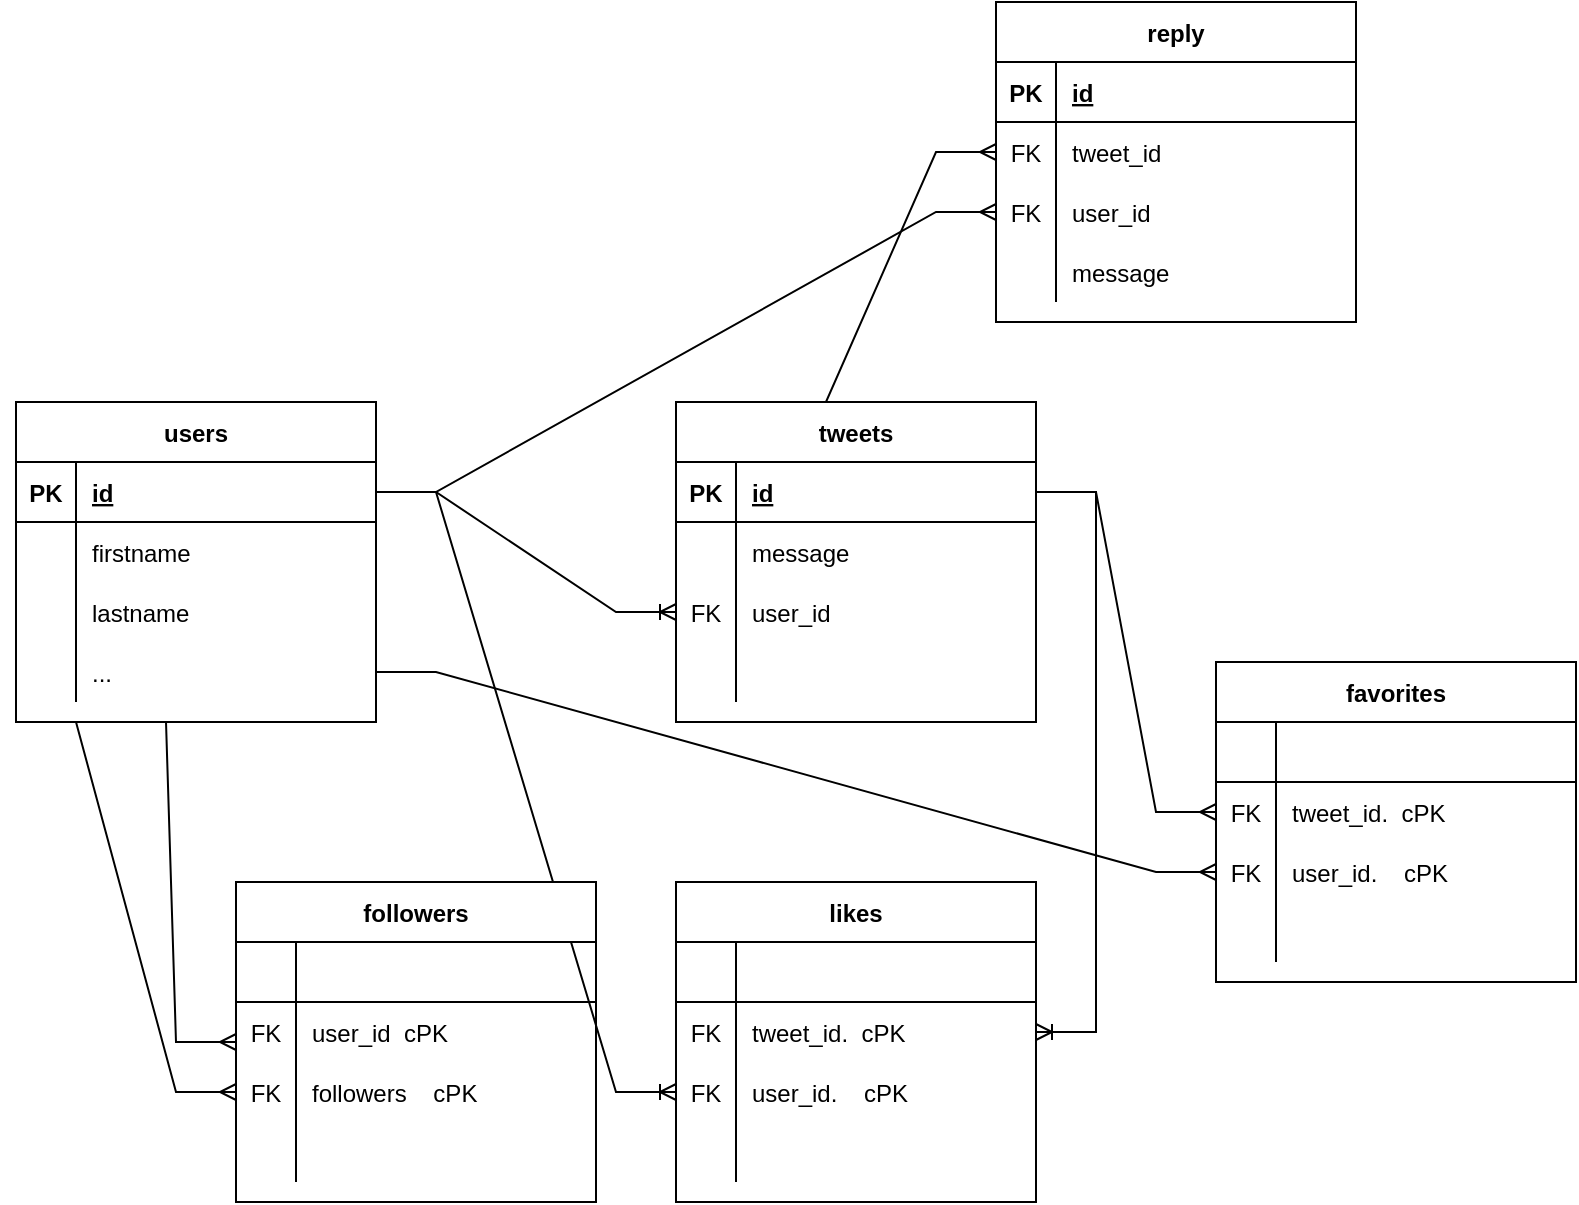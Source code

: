 <mxfile version="20.3.6" type="onedrive"><diagram id="zI2i49hXPd35qeEsYsOj" name="Pagina-1"><mxGraphModel grid="1" page="1" gridSize="10" guides="1" tooltips="1" connect="1" arrows="1" fold="1" pageScale="1" pageWidth="827" pageHeight="1169" math="0" shadow="0"><root><mxCell id="0"/><mxCell id="1" parent="0"/><mxCell id="_k7gnizdDrzqT7Ij1-bY-1" value="tweets" style="shape=table;startSize=30;container=1;collapsible=1;childLayout=tableLayout;fixedRows=1;rowLines=0;fontStyle=1;align=center;resizeLast=1;" vertex="1" parent="1"><mxGeometry x="370" y="240" width="180" height="160" as="geometry"/></mxCell><mxCell id="_k7gnizdDrzqT7Ij1-bY-2" value="" style="shape=tableRow;horizontal=0;startSize=0;swimlaneHead=0;swimlaneBody=0;fillColor=none;collapsible=0;dropTarget=0;points=[[0,0.5],[1,0.5]];portConstraint=eastwest;top=0;left=0;right=0;bottom=1;" vertex="1" parent="_k7gnizdDrzqT7Ij1-bY-1"><mxGeometry y="30" width="180" height="30" as="geometry"/></mxCell><mxCell id="_k7gnizdDrzqT7Ij1-bY-3" value="PK" style="shape=partialRectangle;connectable=0;fillColor=none;top=0;left=0;bottom=0;right=0;fontStyle=1;overflow=hidden;" vertex="1" parent="_k7gnizdDrzqT7Ij1-bY-2"><mxGeometry width="30" height="30" as="geometry"><mxRectangle width="30" height="30" as="alternateBounds"/></mxGeometry></mxCell><mxCell id="_k7gnizdDrzqT7Ij1-bY-4" value="id" style="shape=partialRectangle;connectable=0;fillColor=none;top=0;left=0;bottom=0;right=0;align=left;spacingLeft=6;fontStyle=5;overflow=hidden;" vertex="1" parent="_k7gnizdDrzqT7Ij1-bY-2"><mxGeometry x="30" width="150" height="30" as="geometry"><mxRectangle width="150" height="30" as="alternateBounds"/></mxGeometry></mxCell><mxCell id="_k7gnizdDrzqT7Ij1-bY-5" value="" style="shape=tableRow;horizontal=0;startSize=0;swimlaneHead=0;swimlaneBody=0;fillColor=none;collapsible=0;dropTarget=0;points=[[0,0.5],[1,0.5]];portConstraint=eastwest;top=0;left=0;right=0;bottom=0;" vertex="1" parent="_k7gnizdDrzqT7Ij1-bY-1"><mxGeometry y="60" width="180" height="30" as="geometry"/></mxCell><mxCell id="_k7gnizdDrzqT7Ij1-bY-6" value="" style="shape=partialRectangle;connectable=0;fillColor=none;top=0;left=0;bottom=0;right=0;editable=1;overflow=hidden;" vertex="1" parent="_k7gnizdDrzqT7Ij1-bY-5"><mxGeometry width="30" height="30" as="geometry"><mxRectangle width="30" height="30" as="alternateBounds"/></mxGeometry></mxCell><mxCell id="_k7gnizdDrzqT7Ij1-bY-7" value="message" style="shape=partialRectangle;connectable=0;fillColor=none;top=0;left=0;bottom=0;right=0;align=left;spacingLeft=6;overflow=hidden;" vertex="1" parent="_k7gnizdDrzqT7Ij1-bY-5"><mxGeometry x="30" width="150" height="30" as="geometry"><mxRectangle width="150" height="30" as="alternateBounds"/></mxGeometry></mxCell><mxCell id="_k7gnizdDrzqT7Ij1-bY-8" value="" style="shape=tableRow;horizontal=0;startSize=0;swimlaneHead=0;swimlaneBody=0;fillColor=none;collapsible=0;dropTarget=0;points=[[0,0.5],[1,0.5]];portConstraint=eastwest;top=0;left=0;right=0;bottom=0;" vertex="1" parent="_k7gnizdDrzqT7Ij1-bY-1"><mxGeometry y="90" width="180" height="30" as="geometry"/></mxCell><mxCell id="_k7gnizdDrzqT7Ij1-bY-9" value="FK" style="shape=partialRectangle;connectable=0;fillColor=none;top=0;left=0;bottom=0;right=0;editable=1;overflow=hidden;" vertex="1" parent="_k7gnizdDrzqT7Ij1-bY-8"><mxGeometry width="30" height="30" as="geometry"><mxRectangle width="30" height="30" as="alternateBounds"/></mxGeometry></mxCell><mxCell id="_k7gnizdDrzqT7Ij1-bY-10" value="user_id" style="shape=partialRectangle;connectable=0;fillColor=none;top=0;left=0;bottom=0;right=0;align=left;spacingLeft=6;overflow=hidden;" vertex="1" parent="_k7gnizdDrzqT7Ij1-bY-8"><mxGeometry x="30" width="150" height="30" as="geometry"><mxRectangle width="150" height="30" as="alternateBounds"/></mxGeometry></mxCell><mxCell id="_k7gnizdDrzqT7Ij1-bY-11" value="" style="shape=tableRow;horizontal=0;startSize=0;swimlaneHead=0;swimlaneBody=0;fillColor=none;collapsible=0;dropTarget=0;points=[[0,0.5],[1,0.5]];portConstraint=eastwest;top=0;left=0;right=0;bottom=0;" vertex="1" parent="_k7gnizdDrzqT7Ij1-bY-1"><mxGeometry y="120" width="180" height="30" as="geometry"/></mxCell><mxCell id="_k7gnizdDrzqT7Ij1-bY-12" value="" style="shape=partialRectangle;connectable=0;fillColor=none;top=0;left=0;bottom=0;right=0;editable=1;overflow=hidden;" vertex="1" parent="_k7gnizdDrzqT7Ij1-bY-11"><mxGeometry width="30" height="30" as="geometry"><mxRectangle width="30" height="30" as="alternateBounds"/></mxGeometry></mxCell><mxCell id="_k7gnizdDrzqT7Ij1-bY-13" value="" style="shape=partialRectangle;connectable=0;fillColor=none;top=0;left=0;bottom=0;right=0;align=left;spacingLeft=6;overflow=hidden;" vertex="1" parent="_k7gnizdDrzqT7Ij1-bY-11"><mxGeometry x="30" width="150" height="30" as="geometry"><mxRectangle width="150" height="30" as="alternateBounds"/></mxGeometry></mxCell><mxCell id="_k7gnizdDrzqT7Ij1-bY-14" value="users" style="shape=table;startSize=30;container=1;collapsible=1;childLayout=tableLayout;fixedRows=1;rowLines=0;fontStyle=1;align=center;resizeLast=1;" vertex="1" parent="1"><mxGeometry x="40" y="240" width="180" height="160" as="geometry"/></mxCell><mxCell id="_k7gnizdDrzqT7Ij1-bY-15" value="" style="shape=tableRow;horizontal=0;startSize=0;swimlaneHead=0;swimlaneBody=0;fillColor=none;collapsible=0;dropTarget=0;points=[[0,0.5],[1,0.5]];portConstraint=eastwest;top=0;left=0;right=0;bottom=1;" vertex="1" parent="_k7gnizdDrzqT7Ij1-bY-14"><mxGeometry y="30" width="180" height="30" as="geometry"/></mxCell><mxCell id="_k7gnizdDrzqT7Ij1-bY-16" value="PK" style="shape=partialRectangle;connectable=0;fillColor=none;top=0;left=0;bottom=0;right=0;fontStyle=1;overflow=hidden;" vertex="1" parent="_k7gnizdDrzqT7Ij1-bY-15"><mxGeometry width="30" height="30" as="geometry"><mxRectangle width="30" height="30" as="alternateBounds"/></mxGeometry></mxCell><mxCell id="_k7gnizdDrzqT7Ij1-bY-17" value="id" style="shape=partialRectangle;connectable=0;fillColor=none;top=0;left=0;bottom=0;right=0;align=left;spacingLeft=6;fontStyle=5;overflow=hidden;" vertex="1" parent="_k7gnizdDrzqT7Ij1-bY-15"><mxGeometry x="30" width="150" height="30" as="geometry"><mxRectangle width="150" height="30" as="alternateBounds"/></mxGeometry></mxCell><mxCell id="_k7gnizdDrzqT7Ij1-bY-18" value="" style="shape=tableRow;horizontal=0;startSize=0;swimlaneHead=0;swimlaneBody=0;fillColor=none;collapsible=0;dropTarget=0;points=[[0,0.5],[1,0.5]];portConstraint=eastwest;top=0;left=0;right=0;bottom=0;" vertex="1" parent="_k7gnizdDrzqT7Ij1-bY-14"><mxGeometry y="60" width="180" height="30" as="geometry"/></mxCell><mxCell id="_k7gnizdDrzqT7Ij1-bY-19" value="" style="shape=partialRectangle;connectable=0;fillColor=none;top=0;left=0;bottom=0;right=0;editable=1;overflow=hidden;" vertex="1" parent="_k7gnizdDrzqT7Ij1-bY-18"><mxGeometry width="30" height="30" as="geometry"><mxRectangle width="30" height="30" as="alternateBounds"/></mxGeometry></mxCell><mxCell id="_k7gnizdDrzqT7Ij1-bY-20" value="firstname" style="shape=partialRectangle;connectable=0;fillColor=none;top=0;left=0;bottom=0;right=0;align=left;spacingLeft=6;overflow=hidden;" vertex="1" parent="_k7gnizdDrzqT7Ij1-bY-18"><mxGeometry x="30" width="150" height="30" as="geometry"><mxRectangle width="150" height="30" as="alternateBounds"/></mxGeometry></mxCell><mxCell id="_k7gnizdDrzqT7Ij1-bY-21" value="" style="shape=tableRow;horizontal=0;startSize=0;swimlaneHead=0;swimlaneBody=0;fillColor=none;collapsible=0;dropTarget=0;points=[[0,0.5],[1,0.5]];portConstraint=eastwest;top=0;left=0;right=0;bottom=0;" vertex="1" parent="_k7gnizdDrzqT7Ij1-bY-14"><mxGeometry y="90" width="180" height="30" as="geometry"/></mxCell><mxCell id="_k7gnizdDrzqT7Ij1-bY-22" value="" style="shape=partialRectangle;connectable=0;fillColor=none;top=0;left=0;bottom=0;right=0;editable=1;overflow=hidden;" vertex="1" parent="_k7gnizdDrzqT7Ij1-bY-21"><mxGeometry width="30" height="30" as="geometry"><mxRectangle width="30" height="30" as="alternateBounds"/></mxGeometry></mxCell><mxCell id="_k7gnizdDrzqT7Ij1-bY-23" value="lastname" style="shape=partialRectangle;connectable=0;fillColor=none;top=0;left=0;bottom=0;right=0;align=left;spacingLeft=6;overflow=hidden;" vertex="1" parent="_k7gnizdDrzqT7Ij1-bY-21"><mxGeometry x="30" width="150" height="30" as="geometry"><mxRectangle width="150" height="30" as="alternateBounds"/></mxGeometry></mxCell><mxCell id="_k7gnizdDrzqT7Ij1-bY-24" value="" style="shape=tableRow;horizontal=0;startSize=0;swimlaneHead=0;swimlaneBody=0;fillColor=none;collapsible=0;dropTarget=0;points=[[0,0.5],[1,0.5]];portConstraint=eastwest;top=0;left=0;right=0;bottom=0;" vertex="1" parent="_k7gnizdDrzqT7Ij1-bY-14"><mxGeometry y="120" width="180" height="30" as="geometry"/></mxCell><mxCell id="_k7gnizdDrzqT7Ij1-bY-25" value="" style="shape=partialRectangle;connectable=0;fillColor=none;top=0;left=0;bottom=0;right=0;editable=1;overflow=hidden;" vertex="1" parent="_k7gnizdDrzqT7Ij1-bY-24"><mxGeometry width="30" height="30" as="geometry"><mxRectangle width="30" height="30" as="alternateBounds"/></mxGeometry></mxCell><mxCell id="_k7gnizdDrzqT7Ij1-bY-26" value="..." style="shape=partialRectangle;connectable=0;fillColor=none;top=0;left=0;bottom=0;right=0;align=left;spacingLeft=6;overflow=hidden;" vertex="1" parent="_k7gnizdDrzqT7Ij1-bY-24"><mxGeometry x="30" width="150" height="30" as="geometry"><mxRectangle width="150" height="30" as="alternateBounds"/></mxGeometry></mxCell><mxCell id="_k7gnizdDrzqT7Ij1-bY-27" value="" style="edgeStyle=entityRelationEdgeStyle;fontSize=12;html=1;endArrow=ERoneToMany;rounded=0;exitX=1;exitY=0.5;exitDx=0;exitDy=0;entryX=0;entryY=0.5;entryDx=0;entryDy=0;" edge="1" parent="1" source="_k7gnizdDrzqT7Ij1-bY-15" target="_k7gnizdDrzqT7Ij1-bY-8"><mxGeometry width="100" height="100" relative="1" as="geometry"><mxPoint x="380" y="470" as="sourcePoint"/><mxPoint x="480" y="370" as="targetPoint"/></mxGeometry></mxCell><mxCell id="_k7gnizdDrzqT7Ij1-bY-28" value="likes" style="shape=table;startSize=30;container=1;collapsible=1;childLayout=tableLayout;fixedRows=1;rowLines=0;fontStyle=1;align=center;resizeLast=1;" vertex="1" parent="1"><mxGeometry x="370" y="480" width="180" height="160" as="geometry"/></mxCell><mxCell id="_k7gnizdDrzqT7Ij1-bY-29" value="" style="shape=tableRow;horizontal=0;startSize=0;swimlaneHead=0;swimlaneBody=0;fillColor=none;collapsible=0;dropTarget=0;points=[[0,0.5],[1,0.5]];portConstraint=eastwest;top=0;left=0;right=0;bottom=1;" vertex="1" parent="_k7gnizdDrzqT7Ij1-bY-28"><mxGeometry y="30" width="180" height="30" as="geometry"/></mxCell><mxCell id="_k7gnizdDrzqT7Ij1-bY-30" value="" style="shape=partialRectangle;connectable=0;fillColor=none;top=0;left=0;bottom=0;right=0;fontStyle=1;overflow=hidden;" vertex="1" parent="_k7gnizdDrzqT7Ij1-bY-29"><mxGeometry width="30" height="30" as="geometry"><mxRectangle width="30" height="30" as="alternateBounds"/></mxGeometry></mxCell><mxCell id="_k7gnizdDrzqT7Ij1-bY-31" value="" style="shape=partialRectangle;connectable=0;fillColor=none;top=0;left=0;bottom=0;right=0;align=left;spacingLeft=6;fontStyle=5;overflow=hidden;" vertex="1" parent="_k7gnizdDrzqT7Ij1-bY-29"><mxGeometry x="30" width="150" height="30" as="geometry"><mxRectangle width="150" height="30" as="alternateBounds"/></mxGeometry></mxCell><mxCell id="_k7gnizdDrzqT7Ij1-bY-32" value="" style="shape=tableRow;horizontal=0;startSize=0;swimlaneHead=0;swimlaneBody=0;fillColor=none;collapsible=0;dropTarget=0;points=[[0,0.5],[1,0.5]];portConstraint=eastwest;top=0;left=0;right=0;bottom=0;" vertex="1" parent="_k7gnizdDrzqT7Ij1-bY-28"><mxGeometry y="60" width="180" height="30" as="geometry"/></mxCell><mxCell id="_k7gnizdDrzqT7Ij1-bY-33" value="FK" style="shape=partialRectangle;connectable=0;fillColor=none;top=0;left=0;bottom=0;right=0;editable=1;overflow=hidden;" vertex="1" parent="_k7gnizdDrzqT7Ij1-bY-32"><mxGeometry width="30" height="30" as="geometry"><mxRectangle width="30" height="30" as="alternateBounds"/></mxGeometry></mxCell><mxCell id="_k7gnizdDrzqT7Ij1-bY-34" value="tweet_id.  cPK" style="shape=partialRectangle;connectable=0;fillColor=none;top=0;left=0;bottom=0;right=0;align=left;spacingLeft=6;overflow=hidden;" vertex="1" parent="_k7gnizdDrzqT7Ij1-bY-32"><mxGeometry x="30" width="150" height="30" as="geometry"><mxRectangle width="150" height="30" as="alternateBounds"/></mxGeometry></mxCell><mxCell id="_k7gnizdDrzqT7Ij1-bY-35" value="" style="shape=tableRow;horizontal=0;startSize=0;swimlaneHead=0;swimlaneBody=0;fillColor=none;collapsible=0;dropTarget=0;points=[[0,0.5],[1,0.5]];portConstraint=eastwest;top=0;left=0;right=0;bottom=0;" vertex="1" parent="_k7gnizdDrzqT7Ij1-bY-28"><mxGeometry y="90" width="180" height="30" as="geometry"/></mxCell><mxCell id="_k7gnizdDrzqT7Ij1-bY-36" value="FK" style="shape=partialRectangle;connectable=0;fillColor=none;top=0;left=0;bottom=0;right=0;editable=1;overflow=hidden;" vertex="1" parent="_k7gnizdDrzqT7Ij1-bY-35"><mxGeometry width="30" height="30" as="geometry"><mxRectangle width="30" height="30" as="alternateBounds"/></mxGeometry></mxCell><mxCell id="_k7gnizdDrzqT7Ij1-bY-37" value="user_id.    cPK" style="shape=partialRectangle;connectable=0;fillColor=none;top=0;left=0;bottom=0;right=0;align=left;spacingLeft=6;overflow=hidden;" vertex="1" parent="_k7gnizdDrzqT7Ij1-bY-35"><mxGeometry x="30" width="150" height="30" as="geometry"><mxRectangle width="150" height="30" as="alternateBounds"/></mxGeometry></mxCell><mxCell id="_k7gnizdDrzqT7Ij1-bY-38" value="" style="shape=tableRow;horizontal=0;startSize=0;swimlaneHead=0;swimlaneBody=0;fillColor=none;collapsible=0;dropTarget=0;points=[[0,0.5],[1,0.5]];portConstraint=eastwest;top=0;left=0;right=0;bottom=0;" vertex="1" parent="_k7gnizdDrzqT7Ij1-bY-28"><mxGeometry y="120" width="180" height="30" as="geometry"/></mxCell><mxCell id="_k7gnizdDrzqT7Ij1-bY-39" value="" style="shape=partialRectangle;connectable=0;fillColor=none;top=0;left=0;bottom=0;right=0;editable=1;overflow=hidden;" vertex="1" parent="_k7gnizdDrzqT7Ij1-bY-38"><mxGeometry width="30" height="30" as="geometry"><mxRectangle width="30" height="30" as="alternateBounds"/></mxGeometry></mxCell><mxCell id="_k7gnizdDrzqT7Ij1-bY-40" value="" style="shape=partialRectangle;connectable=0;fillColor=none;top=0;left=0;bottom=0;right=0;align=left;spacingLeft=6;overflow=hidden;" vertex="1" parent="_k7gnizdDrzqT7Ij1-bY-38"><mxGeometry x="30" width="150" height="30" as="geometry"><mxRectangle width="150" height="30" as="alternateBounds"/></mxGeometry></mxCell><mxCell id="_k7gnizdDrzqT7Ij1-bY-41" value="" style="edgeStyle=entityRelationEdgeStyle;fontSize=12;html=1;endArrow=ERoneToMany;rounded=0;exitX=1;exitY=0.5;exitDx=0;exitDy=0;entryX=0;entryY=0.5;entryDx=0;entryDy=0;" edge="1" parent="1" source="_k7gnizdDrzqT7Ij1-bY-15" target="_k7gnizdDrzqT7Ij1-bY-35"><mxGeometry width="100" height="100" relative="1" as="geometry"><mxPoint x="380" y="470" as="sourcePoint"/><mxPoint x="480" y="370" as="targetPoint"/></mxGeometry></mxCell><mxCell id="_k7gnizdDrzqT7Ij1-bY-42" value="" style="edgeStyle=entityRelationEdgeStyle;fontSize=12;html=1;endArrow=ERoneToMany;rounded=0;exitX=1;exitY=0.5;exitDx=0;exitDy=0;" edge="1" parent="1" source="_k7gnizdDrzqT7Ij1-bY-2" target="_k7gnizdDrzqT7Ij1-bY-32"><mxGeometry width="100" height="100" relative="1" as="geometry"><mxPoint x="380" y="470" as="sourcePoint"/><mxPoint x="480" y="370" as="targetPoint"/></mxGeometry></mxCell><mxCell id="_k7gnizdDrzqT7Ij1-bY-43" value="favorites" style="shape=table;startSize=30;container=1;collapsible=1;childLayout=tableLayout;fixedRows=1;rowLines=0;fontStyle=1;align=center;resizeLast=1;" vertex="1" parent="1"><mxGeometry x="640" y="370" width="180" height="160" as="geometry"/></mxCell><mxCell id="_k7gnizdDrzqT7Ij1-bY-44" value="" style="shape=tableRow;horizontal=0;startSize=0;swimlaneHead=0;swimlaneBody=0;fillColor=none;collapsible=0;dropTarget=0;points=[[0,0.5],[1,0.5]];portConstraint=eastwest;top=0;left=0;right=0;bottom=1;" vertex="1" parent="_k7gnizdDrzqT7Ij1-bY-43"><mxGeometry y="30" width="180" height="30" as="geometry"/></mxCell><mxCell id="_k7gnizdDrzqT7Ij1-bY-45" value="" style="shape=partialRectangle;connectable=0;fillColor=none;top=0;left=0;bottom=0;right=0;fontStyle=1;overflow=hidden;" vertex="1" parent="_k7gnizdDrzqT7Ij1-bY-44"><mxGeometry width="30" height="30" as="geometry"><mxRectangle width="30" height="30" as="alternateBounds"/></mxGeometry></mxCell><mxCell id="_k7gnizdDrzqT7Ij1-bY-46" value="" style="shape=partialRectangle;connectable=0;fillColor=none;top=0;left=0;bottom=0;right=0;align=left;spacingLeft=6;fontStyle=5;overflow=hidden;" vertex="1" parent="_k7gnizdDrzqT7Ij1-bY-44"><mxGeometry x="30" width="150" height="30" as="geometry"><mxRectangle width="150" height="30" as="alternateBounds"/></mxGeometry></mxCell><mxCell id="_k7gnizdDrzqT7Ij1-bY-47" value="" style="shape=tableRow;horizontal=0;startSize=0;swimlaneHead=0;swimlaneBody=0;fillColor=none;collapsible=0;dropTarget=0;points=[[0,0.5],[1,0.5]];portConstraint=eastwest;top=0;left=0;right=0;bottom=0;" vertex="1" parent="_k7gnizdDrzqT7Ij1-bY-43"><mxGeometry y="60" width="180" height="30" as="geometry"/></mxCell><mxCell id="_k7gnizdDrzqT7Ij1-bY-48" value="FK" style="shape=partialRectangle;connectable=0;fillColor=none;top=0;left=0;bottom=0;right=0;editable=1;overflow=hidden;" vertex="1" parent="_k7gnizdDrzqT7Ij1-bY-47"><mxGeometry width="30" height="30" as="geometry"><mxRectangle width="30" height="30" as="alternateBounds"/></mxGeometry></mxCell><mxCell id="_k7gnizdDrzqT7Ij1-bY-49" value="tweet_id.  cPK" style="shape=partialRectangle;connectable=0;fillColor=none;top=0;left=0;bottom=0;right=0;align=left;spacingLeft=6;overflow=hidden;" vertex="1" parent="_k7gnizdDrzqT7Ij1-bY-47"><mxGeometry x="30" width="150" height="30" as="geometry"><mxRectangle width="150" height="30" as="alternateBounds"/></mxGeometry></mxCell><mxCell id="_k7gnizdDrzqT7Ij1-bY-50" value="" style="shape=tableRow;horizontal=0;startSize=0;swimlaneHead=0;swimlaneBody=0;fillColor=none;collapsible=0;dropTarget=0;points=[[0,0.5],[1,0.5]];portConstraint=eastwest;top=0;left=0;right=0;bottom=0;" vertex="1" parent="_k7gnizdDrzqT7Ij1-bY-43"><mxGeometry y="90" width="180" height="30" as="geometry"/></mxCell><mxCell id="_k7gnizdDrzqT7Ij1-bY-51" value="FK" style="shape=partialRectangle;connectable=0;fillColor=none;top=0;left=0;bottom=0;right=0;editable=1;overflow=hidden;" vertex="1" parent="_k7gnizdDrzqT7Ij1-bY-50"><mxGeometry width="30" height="30" as="geometry"><mxRectangle width="30" height="30" as="alternateBounds"/></mxGeometry></mxCell><mxCell id="_k7gnizdDrzqT7Ij1-bY-52" value="user_id.    cPK" style="shape=partialRectangle;connectable=0;fillColor=none;top=0;left=0;bottom=0;right=0;align=left;spacingLeft=6;overflow=hidden;" vertex="1" parent="_k7gnizdDrzqT7Ij1-bY-50"><mxGeometry x="30" width="150" height="30" as="geometry"><mxRectangle width="150" height="30" as="alternateBounds"/></mxGeometry></mxCell><mxCell id="_k7gnizdDrzqT7Ij1-bY-53" value="" style="shape=tableRow;horizontal=0;startSize=0;swimlaneHead=0;swimlaneBody=0;fillColor=none;collapsible=0;dropTarget=0;points=[[0,0.5],[1,0.5]];portConstraint=eastwest;top=0;left=0;right=0;bottom=0;" vertex="1" parent="_k7gnizdDrzqT7Ij1-bY-43"><mxGeometry y="120" width="180" height="30" as="geometry"/></mxCell><mxCell id="_k7gnizdDrzqT7Ij1-bY-54" value="" style="shape=partialRectangle;connectable=0;fillColor=none;top=0;left=0;bottom=0;right=0;editable=1;overflow=hidden;" vertex="1" parent="_k7gnizdDrzqT7Ij1-bY-53"><mxGeometry width="30" height="30" as="geometry"><mxRectangle width="30" height="30" as="alternateBounds"/></mxGeometry></mxCell><mxCell id="_k7gnizdDrzqT7Ij1-bY-55" value="" style="shape=partialRectangle;connectable=0;fillColor=none;top=0;left=0;bottom=0;right=0;align=left;spacingLeft=6;overflow=hidden;" vertex="1" parent="_k7gnizdDrzqT7Ij1-bY-53"><mxGeometry x="30" width="150" height="30" as="geometry"><mxRectangle width="150" height="30" as="alternateBounds"/></mxGeometry></mxCell><mxCell id="_k7gnizdDrzqT7Ij1-bY-56" value="reply" style="shape=table;startSize=30;container=1;collapsible=1;childLayout=tableLayout;fixedRows=1;rowLines=0;fontStyle=1;align=center;resizeLast=1;" vertex="1" parent="1"><mxGeometry x="530" y="40" width="180" height="160" as="geometry"/></mxCell><mxCell id="_k7gnizdDrzqT7Ij1-bY-57" value="" style="shape=tableRow;horizontal=0;startSize=0;swimlaneHead=0;swimlaneBody=0;fillColor=none;collapsible=0;dropTarget=0;points=[[0,0.5],[1,0.5]];portConstraint=eastwest;top=0;left=0;right=0;bottom=1;" vertex="1" parent="_k7gnizdDrzqT7Ij1-bY-56"><mxGeometry y="30" width="180" height="30" as="geometry"/></mxCell><mxCell id="_k7gnizdDrzqT7Ij1-bY-58" value="PK" style="shape=partialRectangle;connectable=0;fillColor=none;top=0;left=0;bottom=0;right=0;fontStyle=1;overflow=hidden;" vertex="1" parent="_k7gnizdDrzqT7Ij1-bY-57"><mxGeometry width="30" height="30" as="geometry"><mxRectangle width="30" height="30" as="alternateBounds"/></mxGeometry></mxCell><mxCell id="_k7gnizdDrzqT7Ij1-bY-59" value="id" style="shape=partialRectangle;connectable=0;fillColor=none;top=0;left=0;bottom=0;right=0;align=left;spacingLeft=6;fontStyle=5;overflow=hidden;" vertex="1" parent="_k7gnizdDrzqT7Ij1-bY-57"><mxGeometry x="30" width="150" height="30" as="geometry"><mxRectangle width="150" height="30" as="alternateBounds"/></mxGeometry></mxCell><mxCell id="_k7gnizdDrzqT7Ij1-bY-60" value="" style="shape=tableRow;horizontal=0;startSize=0;swimlaneHead=0;swimlaneBody=0;fillColor=none;collapsible=0;dropTarget=0;points=[[0,0.5],[1,0.5]];portConstraint=eastwest;top=0;left=0;right=0;bottom=0;" vertex="1" parent="_k7gnizdDrzqT7Ij1-bY-56"><mxGeometry y="60" width="180" height="30" as="geometry"/></mxCell><mxCell id="_k7gnizdDrzqT7Ij1-bY-61" value="FK" style="shape=partialRectangle;connectable=0;fillColor=none;top=0;left=0;bottom=0;right=0;editable=1;overflow=hidden;" vertex="1" parent="_k7gnizdDrzqT7Ij1-bY-60"><mxGeometry width="30" height="30" as="geometry"><mxRectangle width="30" height="30" as="alternateBounds"/></mxGeometry></mxCell><mxCell id="_k7gnizdDrzqT7Ij1-bY-62" value="tweet_id" style="shape=partialRectangle;connectable=0;fillColor=none;top=0;left=0;bottom=0;right=0;align=left;spacingLeft=6;overflow=hidden;" vertex="1" parent="_k7gnizdDrzqT7Ij1-bY-60"><mxGeometry x="30" width="150" height="30" as="geometry"><mxRectangle width="150" height="30" as="alternateBounds"/></mxGeometry></mxCell><mxCell id="_k7gnizdDrzqT7Ij1-bY-63" value="" style="shape=tableRow;horizontal=0;startSize=0;swimlaneHead=0;swimlaneBody=0;fillColor=none;collapsible=0;dropTarget=0;points=[[0,0.5],[1,0.5]];portConstraint=eastwest;top=0;left=0;right=0;bottom=0;" vertex="1" parent="_k7gnizdDrzqT7Ij1-bY-56"><mxGeometry y="90" width="180" height="30" as="geometry"/></mxCell><mxCell id="_k7gnizdDrzqT7Ij1-bY-64" value="FK" style="shape=partialRectangle;connectable=0;fillColor=none;top=0;left=0;bottom=0;right=0;editable=1;overflow=hidden;" vertex="1" parent="_k7gnizdDrzqT7Ij1-bY-63"><mxGeometry width="30" height="30" as="geometry"><mxRectangle width="30" height="30" as="alternateBounds"/></mxGeometry></mxCell><mxCell id="_k7gnizdDrzqT7Ij1-bY-65" value="user_id" style="shape=partialRectangle;connectable=0;fillColor=none;top=0;left=0;bottom=0;right=0;align=left;spacingLeft=6;overflow=hidden;" vertex="1" parent="_k7gnizdDrzqT7Ij1-bY-63"><mxGeometry x="30" width="150" height="30" as="geometry"><mxRectangle width="150" height="30" as="alternateBounds"/></mxGeometry></mxCell><mxCell id="_k7gnizdDrzqT7Ij1-bY-66" value="" style="shape=tableRow;horizontal=0;startSize=0;swimlaneHead=0;swimlaneBody=0;fillColor=none;collapsible=0;dropTarget=0;points=[[0,0.5],[1,0.5]];portConstraint=eastwest;top=0;left=0;right=0;bottom=0;" vertex="1" parent="_k7gnizdDrzqT7Ij1-bY-56"><mxGeometry y="120" width="180" height="30" as="geometry"/></mxCell><mxCell id="_k7gnizdDrzqT7Ij1-bY-67" value="" style="shape=partialRectangle;connectable=0;fillColor=none;top=0;left=0;bottom=0;right=0;editable=1;overflow=hidden;" vertex="1" parent="_k7gnizdDrzqT7Ij1-bY-66"><mxGeometry width="30" height="30" as="geometry"><mxRectangle width="30" height="30" as="alternateBounds"/></mxGeometry></mxCell><mxCell id="_k7gnizdDrzqT7Ij1-bY-68" value="message" style="shape=partialRectangle;connectable=0;fillColor=none;top=0;left=0;bottom=0;right=0;align=left;spacingLeft=6;overflow=hidden;" vertex="1" parent="_k7gnizdDrzqT7Ij1-bY-66"><mxGeometry x="30" width="150" height="30" as="geometry"><mxRectangle width="150" height="30" as="alternateBounds"/></mxGeometry></mxCell><mxCell id="_k7gnizdDrzqT7Ij1-bY-69" value="followers" style="shape=table;startSize=30;container=1;collapsible=1;childLayout=tableLayout;fixedRows=1;rowLines=0;fontStyle=1;align=center;resizeLast=1;" vertex="1" parent="1"><mxGeometry x="150" y="480" width="180" height="160" as="geometry"/></mxCell><mxCell id="_k7gnizdDrzqT7Ij1-bY-70" value="" style="shape=tableRow;horizontal=0;startSize=0;swimlaneHead=0;swimlaneBody=0;fillColor=none;collapsible=0;dropTarget=0;points=[[0,0.5],[1,0.5]];portConstraint=eastwest;top=0;left=0;right=0;bottom=1;" vertex="1" parent="_k7gnizdDrzqT7Ij1-bY-69"><mxGeometry y="30" width="180" height="30" as="geometry"/></mxCell><mxCell id="_k7gnizdDrzqT7Ij1-bY-71" value="" style="shape=partialRectangle;connectable=0;fillColor=none;top=0;left=0;bottom=0;right=0;fontStyle=1;overflow=hidden;" vertex="1" parent="_k7gnizdDrzqT7Ij1-bY-70"><mxGeometry width="30" height="30" as="geometry"><mxRectangle width="30" height="30" as="alternateBounds"/></mxGeometry></mxCell><mxCell id="_k7gnizdDrzqT7Ij1-bY-72" value="" style="shape=partialRectangle;connectable=0;fillColor=none;top=0;left=0;bottom=0;right=0;align=left;spacingLeft=6;fontStyle=5;overflow=hidden;" vertex="1" parent="_k7gnizdDrzqT7Ij1-bY-70"><mxGeometry x="30" width="150" height="30" as="geometry"><mxRectangle width="150" height="30" as="alternateBounds"/></mxGeometry></mxCell><mxCell id="_k7gnizdDrzqT7Ij1-bY-73" value="" style="shape=tableRow;horizontal=0;startSize=0;swimlaneHead=0;swimlaneBody=0;fillColor=none;collapsible=0;dropTarget=0;points=[[0,0.5],[1,0.5]];portConstraint=eastwest;top=0;left=0;right=0;bottom=0;" vertex="1" parent="_k7gnizdDrzqT7Ij1-bY-69"><mxGeometry y="60" width="180" height="30" as="geometry"/></mxCell><mxCell id="_k7gnizdDrzqT7Ij1-bY-74" value="FK" style="shape=partialRectangle;connectable=0;fillColor=none;top=0;left=0;bottom=0;right=0;editable=1;overflow=hidden;" vertex="1" parent="_k7gnizdDrzqT7Ij1-bY-73"><mxGeometry width="30" height="30" as="geometry"><mxRectangle width="30" height="30" as="alternateBounds"/></mxGeometry></mxCell><mxCell id="_k7gnizdDrzqT7Ij1-bY-75" value="user_id  cPK" style="shape=partialRectangle;connectable=0;fillColor=none;top=0;left=0;bottom=0;right=0;align=left;spacingLeft=6;overflow=hidden;" vertex="1" parent="_k7gnizdDrzqT7Ij1-bY-73"><mxGeometry x="30" width="150" height="30" as="geometry"><mxRectangle width="150" height="30" as="alternateBounds"/></mxGeometry></mxCell><mxCell id="_k7gnizdDrzqT7Ij1-bY-76" value="" style="shape=tableRow;horizontal=0;startSize=0;swimlaneHead=0;swimlaneBody=0;fillColor=none;collapsible=0;dropTarget=0;points=[[0,0.5],[1,0.5]];portConstraint=eastwest;top=0;left=0;right=0;bottom=0;" vertex="1" parent="_k7gnizdDrzqT7Ij1-bY-69"><mxGeometry y="90" width="180" height="30" as="geometry"/></mxCell><mxCell id="_k7gnizdDrzqT7Ij1-bY-77" value="FK" style="shape=partialRectangle;connectable=0;fillColor=none;top=0;left=0;bottom=0;right=0;editable=1;overflow=hidden;" vertex="1" parent="_k7gnizdDrzqT7Ij1-bY-76"><mxGeometry width="30" height="30" as="geometry"><mxRectangle width="30" height="30" as="alternateBounds"/></mxGeometry></mxCell><mxCell id="_k7gnizdDrzqT7Ij1-bY-78" value="followers    cPK" style="shape=partialRectangle;connectable=0;fillColor=none;top=0;left=0;bottom=0;right=0;align=left;spacingLeft=6;overflow=hidden;" vertex="1" parent="_k7gnizdDrzqT7Ij1-bY-76"><mxGeometry x="30" width="150" height="30" as="geometry"><mxRectangle width="150" height="30" as="alternateBounds"/></mxGeometry></mxCell><mxCell id="_k7gnizdDrzqT7Ij1-bY-79" value="" style="shape=tableRow;horizontal=0;startSize=0;swimlaneHead=0;swimlaneBody=0;fillColor=none;collapsible=0;dropTarget=0;points=[[0,0.5],[1,0.5]];portConstraint=eastwest;top=0;left=0;right=0;bottom=0;" vertex="1" parent="_k7gnizdDrzqT7Ij1-bY-69"><mxGeometry y="120" width="180" height="30" as="geometry"/></mxCell><mxCell id="_k7gnizdDrzqT7Ij1-bY-80" value="" style="shape=partialRectangle;connectable=0;fillColor=none;top=0;left=0;bottom=0;right=0;editable=1;overflow=hidden;" vertex="1" parent="_k7gnizdDrzqT7Ij1-bY-79"><mxGeometry width="30" height="30" as="geometry"><mxRectangle width="30" height="30" as="alternateBounds"/></mxGeometry></mxCell><mxCell id="_k7gnizdDrzqT7Ij1-bY-81" value="" style="shape=partialRectangle;connectable=0;fillColor=none;top=0;left=0;bottom=0;right=0;align=left;spacingLeft=6;overflow=hidden;" vertex="1" parent="_k7gnizdDrzqT7Ij1-bY-79"><mxGeometry x="30" width="150" height="30" as="geometry"><mxRectangle width="150" height="30" as="alternateBounds"/></mxGeometry></mxCell><mxCell id="FxeC6-glyTBXansekWyl-1" value="" style="edgeStyle=entityRelationEdgeStyle;fontSize=12;html=1;endArrow=ERmany;rounded=0;exitX=0;exitY=1;exitDx=0;exitDy=0;entryX=0;entryY=0.5;entryDx=0;entryDy=0;" edge="1" parent="1" source="_k7gnizdDrzqT7Ij1-bY-14" target="_k7gnizdDrzqT7Ij1-bY-76"><mxGeometry width="100" height="100" relative="1" as="geometry"><mxPoint x="330" y="520" as="sourcePoint"/><mxPoint x="430" y="420" as="targetPoint"/></mxGeometry></mxCell><mxCell id="FxeC6-glyTBXansekWyl-5" value="" style="edgeStyle=entityRelationEdgeStyle;fontSize=12;html=1;endArrow=ERmany;rounded=0;exitX=0.25;exitY=1;exitDx=0;exitDy=0;entryX=0;entryY=0.5;entryDx=0;entryDy=0;" edge="1" parent="1" source="_k7gnizdDrzqT7Ij1-bY-14" target="_k7gnizdDrzqT7Ij1-bY-69"><mxGeometry width="100" height="100" relative="1" as="geometry"><mxPoint x="330" y="520" as="sourcePoint"/><mxPoint x="430" y="420" as="targetPoint"/></mxGeometry></mxCell><mxCell id="FxeC6-glyTBXansekWyl-8" value="" style="edgeStyle=entityRelationEdgeStyle;fontSize=12;html=1;endArrow=ERmany;rounded=0;exitX=0.25;exitY=0;exitDx=0;exitDy=0;entryX=0;entryY=0.5;entryDx=0;entryDy=0;" edge="1" parent="1" source="_k7gnizdDrzqT7Ij1-bY-1" target="_k7gnizdDrzqT7Ij1-bY-60"><mxGeometry width="100" height="100" relative="1" as="geometry"><mxPoint x="290" y="320" as="sourcePoint"/><mxPoint x="390" y="220" as="targetPoint"/></mxGeometry></mxCell><mxCell id="FxeC6-glyTBXansekWyl-9" value="" style="edgeStyle=entityRelationEdgeStyle;fontSize=12;html=1;endArrow=ERmany;rounded=0;exitX=1;exitY=0.5;exitDx=0;exitDy=0;entryX=0;entryY=0.5;entryDx=0;entryDy=0;" edge="1" parent="1" source="_k7gnizdDrzqT7Ij1-bY-15" target="_k7gnizdDrzqT7Ij1-bY-63"><mxGeometry width="100" height="100" relative="1" as="geometry"><mxPoint x="290" y="320" as="sourcePoint"/><mxPoint x="390" y="220" as="targetPoint"/></mxGeometry></mxCell><mxCell id="FxeC6-glyTBXansekWyl-10" value="" style="edgeStyle=entityRelationEdgeStyle;fontSize=12;html=1;endArrow=ERmany;rounded=0;exitX=1;exitY=0.5;exitDx=0;exitDy=0;entryX=0;entryY=0.5;entryDx=0;entryDy=0;" edge="1" parent="1" source="_k7gnizdDrzqT7Ij1-bY-2" target="_k7gnizdDrzqT7Ij1-bY-47"><mxGeometry width="100" height="100" relative="1" as="geometry"><mxPoint x="290" y="320" as="sourcePoint"/><mxPoint x="390" y="220" as="targetPoint"/></mxGeometry></mxCell><mxCell id="FxeC6-glyTBXansekWyl-11" value="" style="edgeStyle=entityRelationEdgeStyle;fontSize=12;html=1;endArrow=ERmany;rounded=0;exitX=1;exitY=0.5;exitDx=0;exitDy=0;entryX=0;entryY=0.5;entryDx=0;entryDy=0;" edge="1" parent="1" source="_k7gnizdDrzqT7Ij1-bY-24" target="_k7gnizdDrzqT7Ij1-bY-50"><mxGeometry width="100" height="100" relative="1" as="geometry"><mxPoint x="290" y="320" as="sourcePoint"/><mxPoint x="390" y="220" as="targetPoint"/></mxGeometry></mxCell></root></mxGraphModel></diagram></mxfile>
